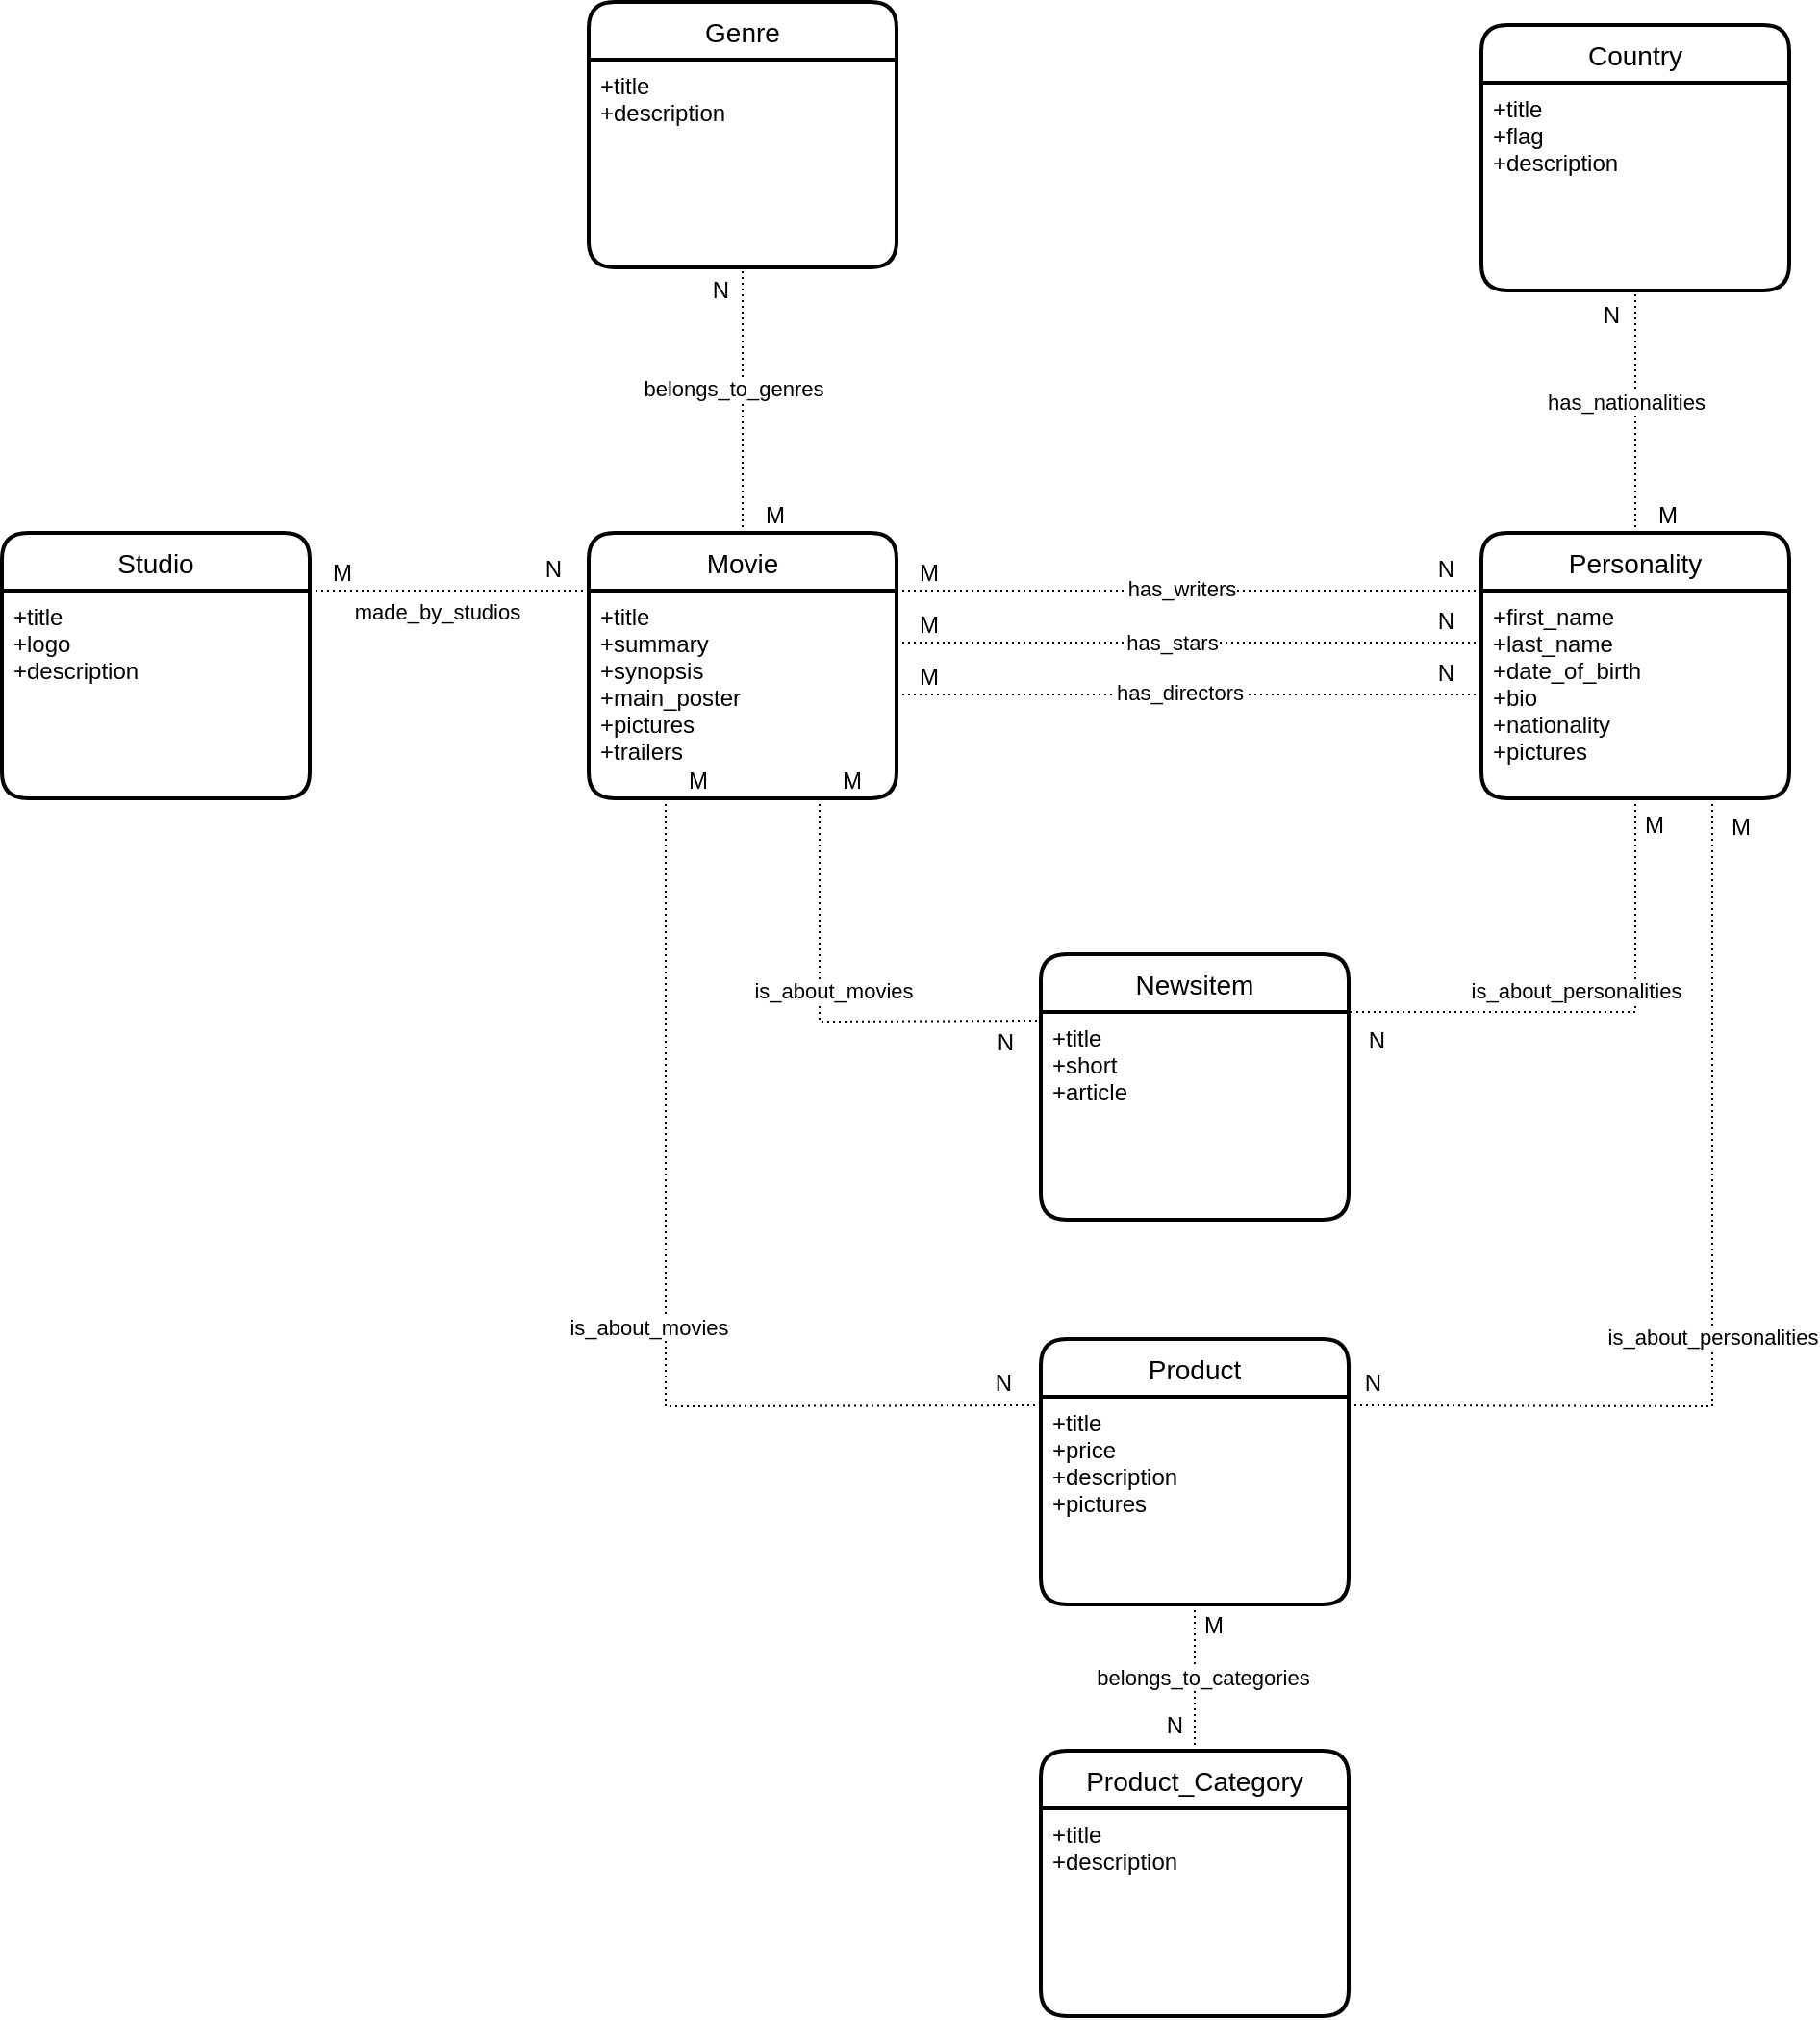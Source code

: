 <mxfile version="14.9.8" type="github"><diagram id="0bdIZfNtA4d8LaBE0oMZ" name="Page-1"><mxGraphModel dx="2462" dy="1122" grid="0" gridSize="10" guides="1" tooltips="1" connect="1" arrows="1" fold="1" page="0" pageScale="1" pageWidth="850" pageHeight="1100" math="0" shadow="0"><root><mxCell id="0"/><mxCell id="1" parent="0"/><mxCell id="6As-PiGqnBqaPDX6P0_u-1" value="Movie" style="swimlane;childLayout=stackLayout;horizontal=1;startSize=30;horizontalStack=0;rounded=1;fontSize=14;fontStyle=0;strokeWidth=2;resizeParent=0;resizeLast=1;shadow=0;dashed=0;align=center;" vertex="1" parent="1"><mxGeometry x="240" y="407" width="160" height="138" as="geometry"/></mxCell><mxCell id="6As-PiGqnBqaPDX6P0_u-2" value="+title&#10;+summary&#10;+synopsis&#10;+main_poster&#10;+pictures&#10;+trailers" style="align=left;strokeColor=none;fillColor=none;spacingLeft=4;fontSize=12;verticalAlign=top;resizable=0;rotatable=0;part=1;" vertex="1" parent="6As-PiGqnBqaPDX6P0_u-1"><mxGeometry y="30" width="160" height="108" as="geometry"/></mxCell><mxCell id="6As-PiGqnBqaPDX6P0_u-3" value="Personality" style="swimlane;childLayout=stackLayout;horizontal=1;startSize=30;horizontalStack=0;rounded=1;fontSize=14;fontStyle=0;strokeWidth=2;resizeParent=0;resizeLast=1;shadow=0;dashed=0;align=center;" vertex="1" parent="1"><mxGeometry x="704" y="407" width="160" height="138" as="geometry"/></mxCell><mxCell id="6As-PiGqnBqaPDX6P0_u-4" value="+first_name&#10;+last_name&#10;+date_of_birth&#10;+bio&#10;+nationality&#10;+pictures" style="align=left;strokeColor=none;fillColor=none;spacingLeft=4;fontSize=12;verticalAlign=top;resizable=0;rotatable=0;part=1;" vertex="1" parent="6As-PiGqnBqaPDX6P0_u-3"><mxGeometry y="30" width="160" height="108" as="geometry"/></mxCell><mxCell id="6As-PiGqnBqaPDX6P0_u-5" value="" style="endArrow=none;html=1;rounded=0;dashed=1;dashPattern=1 2;exitX=1;exitY=0;exitDx=0;exitDy=0;entryX=0;entryY=0;entryDx=0;entryDy=0;" edge="1" parent="1" source="6As-PiGqnBqaPDX6P0_u-2" target="6As-PiGqnBqaPDX6P0_u-4"><mxGeometry relative="1" as="geometry"><mxPoint x="473" y="431" as="sourcePoint"/><mxPoint x="633" y="431" as="targetPoint"/></mxGeometry></mxCell><mxCell id="6As-PiGqnBqaPDX6P0_u-6" value="M" style="resizable=0;html=1;align=left;verticalAlign=bottom;" connectable="0" vertex="1" parent="6As-PiGqnBqaPDX6P0_u-5"><mxGeometry x="-1" relative="1" as="geometry"><mxPoint x="10" y="-1" as="offset"/></mxGeometry></mxCell><mxCell id="6As-PiGqnBqaPDX6P0_u-7" value="N" style="resizable=0;html=1;align=right;verticalAlign=bottom;" connectable="0" vertex="1" parent="6As-PiGqnBqaPDX6P0_u-5"><mxGeometry x="1" relative="1" as="geometry"><mxPoint x="-14" y="-3" as="offset"/></mxGeometry></mxCell><mxCell id="6As-PiGqnBqaPDX6P0_u-8" value="has_writers" style="edgeLabel;html=1;align=center;verticalAlign=middle;resizable=0;points=[];" vertex="1" connectable="0" parent="6As-PiGqnBqaPDX6P0_u-5"><mxGeometry x="0.138" relative="1" as="geometry"><mxPoint x="-25" y="-1" as="offset"/></mxGeometry></mxCell><mxCell id="6As-PiGqnBqaPDX6P0_u-9" value="" style="endArrow=none;html=1;rounded=0;dashed=1;dashPattern=1 2;exitX=1;exitY=0.25;exitDx=0;exitDy=0;entryX=0;entryY=0.25;entryDx=0;entryDy=0;" edge="1" parent="1" source="6As-PiGqnBqaPDX6P0_u-2" target="6As-PiGqnBqaPDX6P0_u-4"><mxGeometry relative="1" as="geometry"><mxPoint x="402" y="475.5" as="sourcePoint"/><mxPoint x="706" y="475.5" as="targetPoint"/></mxGeometry></mxCell><mxCell id="6As-PiGqnBqaPDX6P0_u-10" value="M" style="resizable=0;html=1;align=left;verticalAlign=bottom;" connectable="0" vertex="1" parent="6As-PiGqnBqaPDX6P0_u-9"><mxGeometry x="-1" relative="1" as="geometry"><mxPoint x="10" y="-1" as="offset"/></mxGeometry></mxCell><mxCell id="6As-PiGqnBqaPDX6P0_u-11" value="N" style="resizable=0;html=1;align=right;verticalAlign=bottom;" connectable="0" vertex="1" parent="6As-PiGqnBqaPDX6P0_u-9"><mxGeometry x="1" relative="1" as="geometry"><mxPoint x="-14" y="-3" as="offset"/></mxGeometry></mxCell><mxCell id="6As-PiGqnBqaPDX6P0_u-12" value="has_stars" style="edgeLabel;html=1;align=center;verticalAlign=middle;resizable=0;points=[];" vertex="1" connectable="0" parent="6As-PiGqnBqaPDX6P0_u-9"><mxGeometry x="0.138" relative="1" as="geometry"><mxPoint x="-30" as="offset"/></mxGeometry></mxCell><mxCell id="6As-PiGqnBqaPDX6P0_u-15" value="" style="endArrow=none;html=1;rounded=0;dashed=1;dashPattern=1 2;exitX=1;exitY=0.5;exitDx=0;exitDy=0;entryX=0;entryY=0.5;entryDx=0;entryDy=0;" edge="1" parent="1" source="6As-PiGqnBqaPDX6P0_u-2" target="6As-PiGqnBqaPDX6P0_u-4"><mxGeometry relative="1" as="geometry"><mxPoint x="405" y="506" as="sourcePoint"/><mxPoint x="709" y="506" as="targetPoint"/></mxGeometry></mxCell><mxCell id="6As-PiGqnBqaPDX6P0_u-16" value="M" style="resizable=0;html=1;align=left;verticalAlign=bottom;" connectable="0" vertex="1" parent="6As-PiGqnBqaPDX6P0_u-15"><mxGeometry x="-1" relative="1" as="geometry"><mxPoint x="10" y="-1" as="offset"/></mxGeometry></mxCell><mxCell id="6As-PiGqnBqaPDX6P0_u-17" value="N" style="resizable=0;html=1;align=right;verticalAlign=bottom;" connectable="0" vertex="1" parent="6As-PiGqnBqaPDX6P0_u-15"><mxGeometry x="1" relative="1" as="geometry"><mxPoint x="-14" y="-3" as="offset"/></mxGeometry></mxCell><mxCell id="6As-PiGqnBqaPDX6P0_u-18" value="has_directors" style="edgeLabel;html=1;align=center;verticalAlign=middle;resizable=0;points=[];" vertex="1" connectable="0" parent="6As-PiGqnBqaPDX6P0_u-15"><mxGeometry x="0.138" relative="1" as="geometry"><mxPoint x="-26" y="-1" as="offset"/></mxGeometry></mxCell><mxCell id="6As-PiGqnBqaPDX6P0_u-19" value="Country" style="swimlane;childLayout=stackLayout;horizontal=1;startSize=30;horizontalStack=0;rounded=1;fontSize=14;fontStyle=0;strokeWidth=2;resizeParent=0;resizeLast=1;shadow=0;dashed=0;align=center;" vertex="1" parent="1"><mxGeometry x="704" y="143" width="160" height="138" as="geometry"/></mxCell><mxCell id="6As-PiGqnBqaPDX6P0_u-20" value="+title&#10;+flag&#10;+description" style="align=left;strokeColor=none;fillColor=none;spacingLeft=4;fontSize=12;verticalAlign=top;resizable=0;rotatable=0;part=1;" vertex="1" parent="6As-PiGqnBqaPDX6P0_u-19"><mxGeometry y="30" width="160" height="108" as="geometry"/></mxCell><mxCell id="6As-PiGqnBqaPDX6P0_u-21" value="Genre" style="swimlane;childLayout=stackLayout;horizontal=1;startSize=30;horizontalStack=0;rounded=1;fontSize=14;fontStyle=0;strokeWidth=2;resizeParent=0;resizeLast=1;shadow=0;dashed=0;align=center;" vertex="1" parent="1"><mxGeometry x="240" y="131" width="160" height="138" as="geometry"/></mxCell><mxCell id="6As-PiGqnBqaPDX6P0_u-22" value="+title&#10;+description" style="align=left;strokeColor=none;fillColor=none;spacingLeft=4;fontSize=12;verticalAlign=top;resizable=0;rotatable=0;part=1;" vertex="1" parent="6As-PiGqnBqaPDX6P0_u-21"><mxGeometry y="30" width="160" height="108" as="geometry"/></mxCell><mxCell id="6As-PiGqnBqaPDX6P0_u-23" value="" style="endArrow=none;html=1;rounded=0;dashed=1;dashPattern=1 2;exitX=0.5;exitY=0;exitDx=0;exitDy=0;entryX=0.5;entryY=1;entryDx=0;entryDy=0;" edge="1" parent="1" source="6As-PiGqnBqaPDX6P0_u-1" target="6As-PiGqnBqaPDX6P0_u-22"><mxGeometry relative="1" as="geometry"><mxPoint x="410" y="447" as="sourcePoint"/><mxPoint x="714" y="447" as="targetPoint"/></mxGeometry></mxCell><mxCell id="6As-PiGqnBqaPDX6P0_u-24" value="M" style="resizable=0;html=1;align=left;verticalAlign=bottom;" connectable="0" vertex="1" parent="6As-PiGqnBqaPDX6P0_u-23"><mxGeometry x="-1" relative="1" as="geometry"><mxPoint x="10" y="-1" as="offset"/></mxGeometry></mxCell><mxCell id="6As-PiGqnBqaPDX6P0_u-25" value="N" style="resizable=0;html=1;align=right;verticalAlign=bottom;" connectable="0" vertex="1" parent="6As-PiGqnBqaPDX6P0_u-23"><mxGeometry x="1" relative="1" as="geometry"><mxPoint x="-7" y="20" as="offset"/></mxGeometry></mxCell><mxCell id="6As-PiGqnBqaPDX6P0_u-26" value="belongs_to_genres" style="edgeLabel;html=1;align=center;verticalAlign=middle;resizable=0;points=[];" vertex="1" connectable="0" parent="6As-PiGqnBqaPDX6P0_u-23"><mxGeometry x="0.138" relative="1" as="geometry"><mxPoint x="-5" y="3" as="offset"/></mxGeometry></mxCell><mxCell id="6As-PiGqnBqaPDX6P0_u-27" value="Newsitem" style="swimlane;childLayout=stackLayout;horizontal=1;startSize=30;horizontalStack=0;rounded=1;fontSize=14;fontStyle=0;strokeWidth=2;resizeParent=0;resizeLast=1;shadow=0;dashed=0;align=center;" vertex="1" parent="1"><mxGeometry x="475" y="626" width="160" height="138" as="geometry"/></mxCell><mxCell id="6As-PiGqnBqaPDX6P0_u-28" value="+title&#10;+short&#10;+article" style="align=left;strokeColor=none;fillColor=none;spacingLeft=4;fontSize=12;verticalAlign=top;resizable=0;rotatable=0;part=1;" vertex="1" parent="6As-PiGqnBqaPDX6P0_u-27"><mxGeometry y="30" width="160" height="108" as="geometry"/></mxCell><mxCell id="6As-PiGqnBqaPDX6P0_u-29" value="" style="endArrow=none;html=1;rounded=0;dashed=1;dashPattern=1 2;exitX=0.75;exitY=1;exitDx=0;exitDy=0;entryX=0;entryY=0.25;entryDx=0;entryDy=0;" edge="1" parent="1" source="6As-PiGqnBqaPDX6P0_u-2" target="6As-PiGqnBqaPDX6P0_u-27"><mxGeometry relative="1" as="geometry"><mxPoint x="410" y="447" as="sourcePoint"/><mxPoint x="714" y="447" as="targetPoint"/><Array as="points"><mxPoint x="360" y="661"/></Array></mxGeometry></mxCell><mxCell id="6As-PiGqnBqaPDX6P0_u-30" value="M" style="resizable=0;html=1;align=left;verticalAlign=bottom;" connectable="0" vertex="1" parent="6As-PiGqnBqaPDX6P0_u-29"><mxGeometry x="-1" relative="1" as="geometry"><mxPoint x="10" y="-1" as="offset"/></mxGeometry></mxCell><mxCell id="6As-PiGqnBqaPDX6P0_u-31" value="N" style="resizable=0;html=1;align=right;verticalAlign=bottom;" connectable="0" vertex="1" parent="6As-PiGqnBqaPDX6P0_u-29"><mxGeometry x="1" relative="1" as="geometry"><mxPoint x="-13" y="20" as="offset"/></mxGeometry></mxCell><mxCell id="6As-PiGqnBqaPDX6P0_u-32" value="is_about_movies" style="edgeLabel;html=1;align=center;verticalAlign=middle;resizable=0;points=[];" vertex="1" connectable="0" parent="6As-PiGqnBqaPDX6P0_u-29"><mxGeometry x="0.138" relative="1" as="geometry"><mxPoint x="-9" y="-16" as="offset"/></mxGeometry></mxCell><mxCell id="6As-PiGqnBqaPDX6P0_u-33" value="" style="endArrow=none;html=1;rounded=0;dashed=1;dashPattern=1 2;exitX=0.5;exitY=1;exitDx=0;exitDy=0;entryX=1;entryY=0;entryDx=0;entryDy=0;" edge="1" parent="1" source="6As-PiGqnBqaPDX6P0_u-4" target="6As-PiGqnBqaPDX6P0_u-28"><mxGeometry relative="1" as="geometry"><mxPoint x="330" y="555" as="sourcePoint"/><mxPoint x="485" y="720" as="targetPoint"/><Array as="points"><mxPoint x="784" y="656"/></Array></mxGeometry></mxCell><mxCell id="6As-PiGqnBqaPDX6P0_u-34" value="M" style="resizable=0;html=1;align=left;verticalAlign=bottom;" connectable="0" vertex="1" parent="6As-PiGqnBqaPDX6P0_u-33"><mxGeometry x="-1" relative="1" as="geometry"><mxPoint x="3" y="22" as="offset"/></mxGeometry></mxCell><mxCell id="6As-PiGqnBqaPDX6P0_u-35" value="N" style="resizable=0;html=1;align=right;verticalAlign=bottom;" connectable="0" vertex="1" parent="6As-PiGqnBqaPDX6P0_u-33"><mxGeometry x="1" relative="1" as="geometry"><mxPoint x="19" y="23" as="offset"/></mxGeometry></mxCell><mxCell id="6As-PiGqnBqaPDX6P0_u-36" value="is_about_personalities" style="edgeLabel;html=1;align=center;verticalAlign=middle;resizable=0;points=[];" vertex="1" connectable="0" parent="6As-PiGqnBqaPDX6P0_u-33"><mxGeometry x="0.138" relative="1" as="geometry"><mxPoint x="6" y="-11" as="offset"/></mxGeometry></mxCell><mxCell id="6As-PiGqnBqaPDX6P0_u-38" value="" style="endArrow=none;html=1;rounded=0;dashed=1;dashPattern=1 2;entryX=0.5;entryY=1;entryDx=0;entryDy=0;" edge="1" parent="1" source="6As-PiGqnBqaPDX6P0_u-3" target="6As-PiGqnBqaPDX6P0_u-20"><mxGeometry relative="1" as="geometry"><mxPoint x="330" y="417" as="sourcePoint"/><mxPoint x="330" y="279" as="targetPoint"/></mxGeometry></mxCell><mxCell id="6As-PiGqnBqaPDX6P0_u-39" value="M" style="resizable=0;html=1;align=left;verticalAlign=bottom;" connectable="0" vertex="1" parent="6As-PiGqnBqaPDX6P0_u-38"><mxGeometry x="-1" relative="1" as="geometry"><mxPoint x="10" y="-1" as="offset"/></mxGeometry></mxCell><mxCell id="6As-PiGqnBqaPDX6P0_u-40" value="N" style="resizable=0;html=1;align=right;verticalAlign=bottom;" connectable="0" vertex="1" parent="6As-PiGqnBqaPDX6P0_u-38"><mxGeometry x="1" relative="1" as="geometry"><mxPoint x="-8" y="21" as="offset"/></mxGeometry></mxCell><mxCell id="6As-PiGqnBqaPDX6P0_u-41" value="has_nationalities" style="edgeLabel;html=1;align=center;verticalAlign=middle;resizable=0;points=[];" vertex="1" connectable="0" parent="6As-PiGqnBqaPDX6P0_u-38"><mxGeometry x="0.138" relative="1" as="geometry"><mxPoint x="-5" y="3" as="offset"/></mxGeometry></mxCell><mxCell id="6As-PiGqnBqaPDX6P0_u-42" value="Product" style="swimlane;childLayout=stackLayout;horizontal=1;startSize=30;horizontalStack=0;rounded=1;fontSize=14;fontStyle=0;strokeWidth=2;resizeParent=0;resizeLast=1;shadow=0;dashed=0;align=center;" vertex="1" parent="1"><mxGeometry x="475" y="826" width="160" height="138" as="geometry"/></mxCell><mxCell id="6As-PiGqnBqaPDX6P0_u-43" value="+title&#10;+price&#10;+description&#10;+pictures" style="align=left;strokeColor=none;fillColor=none;spacingLeft=4;fontSize=12;verticalAlign=top;resizable=0;rotatable=0;part=1;" vertex="1" parent="6As-PiGqnBqaPDX6P0_u-42"><mxGeometry y="30" width="160" height="108" as="geometry"/></mxCell><mxCell id="6As-PiGqnBqaPDX6P0_u-44" value="Product_Category" style="swimlane;childLayout=stackLayout;horizontal=1;startSize=30;horizontalStack=0;rounded=1;fontSize=14;fontStyle=0;strokeWidth=2;resizeParent=0;resizeLast=1;shadow=0;dashed=0;align=center;" vertex="1" parent="1"><mxGeometry x="475" y="1040" width="160" height="138" as="geometry"/></mxCell><mxCell id="6As-PiGqnBqaPDX6P0_u-45" value="+title&#10;+description" style="align=left;strokeColor=none;fillColor=none;spacingLeft=4;fontSize=12;verticalAlign=top;resizable=0;rotatable=0;part=1;" vertex="1" parent="6As-PiGqnBqaPDX6P0_u-44"><mxGeometry y="30" width="160" height="108" as="geometry"/></mxCell><mxCell id="6As-PiGqnBqaPDX6P0_u-46" value="" style="endArrow=none;html=1;rounded=0;dashed=1;dashPattern=1 2;exitX=0.5;exitY=1;exitDx=0;exitDy=0;entryX=0.5;entryY=0;entryDx=0;entryDy=0;" edge="1" parent="1" source="6As-PiGqnBqaPDX6P0_u-43" target="6As-PiGqnBqaPDX6P0_u-44"><mxGeometry relative="1" as="geometry"><mxPoint x="410" y="447" as="sourcePoint"/><mxPoint x="714" y="447" as="targetPoint"/></mxGeometry></mxCell><mxCell id="6As-PiGqnBqaPDX6P0_u-47" value="M" style="resizable=0;html=1;align=left;verticalAlign=bottom;" connectable="0" vertex="1" parent="6As-PiGqnBqaPDX6P0_u-46"><mxGeometry x="-1" relative="1" as="geometry"><mxPoint x="3" y="19" as="offset"/></mxGeometry></mxCell><mxCell id="6As-PiGqnBqaPDX6P0_u-48" value="N" style="resizable=0;html=1;align=right;verticalAlign=bottom;" connectable="0" vertex="1" parent="6As-PiGqnBqaPDX6P0_u-46"><mxGeometry x="1" relative="1" as="geometry"><mxPoint x="-6" y="-5" as="offset"/></mxGeometry></mxCell><mxCell id="6As-PiGqnBqaPDX6P0_u-49" value="belongs_to_categories" style="edgeLabel;html=1;align=center;verticalAlign=middle;resizable=0;points=[];" vertex="1" connectable="0" parent="6As-PiGqnBqaPDX6P0_u-46"><mxGeometry x="0.138" relative="1" as="geometry"><mxPoint x="4" y="-5" as="offset"/></mxGeometry></mxCell><mxCell id="6As-PiGqnBqaPDX6P0_u-51" value="" style="endArrow=none;html=1;rounded=0;dashed=1;dashPattern=1 2;exitX=0.25;exitY=1;exitDx=0;exitDy=0;entryX=0;entryY=0.25;entryDx=0;entryDy=0;" edge="1" parent="1" source="6As-PiGqnBqaPDX6P0_u-2" target="6As-PiGqnBqaPDX6P0_u-42"><mxGeometry relative="1" as="geometry"><mxPoint x="330" y="555" as="sourcePoint"/><mxPoint x="485" y="670.5" as="targetPoint"/><Array as="points"><mxPoint x="280" y="861"/></Array></mxGeometry></mxCell><mxCell id="6As-PiGqnBqaPDX6P0_u-52" value="M" style="resizable=0;html=1;align=left;verticalAlign=bottom;" connectable="0" vertex="1" parent="6As-PiGqnBqaPDX6P0_u-51"><mxGeometry x="-1" relative="1" as="geometry"><mxPoint x="10" y="-1" as="offset"/></mxGeometry></mxCell><mxCell id="6As-PiGqnBqaPDX6P0_u-53" value="N" style="resizable=0;html=1;align=right;verticalAlign=bottom;" connectable="0" vertex="1" parent="6As-PiGqnBqaPDX6P0_u-51"><mxGeometry x="1" relative="1" as="geometry"><mxPoint x="-14" y="-3" as="offset"/></mxGeometry></mxCell><mxCell id="6As-PiGqnBqaPDX6P0_u-54" value="is_about_movies" style="edgeLabel;html=1;align=center;verticalAlign=middle;resizable=0;points=[];" vertex="1" connectable="0" parent="6As-PiGqnBqaPDX6P0_u-51"><mxGeometry x="0.138" relative="1" as="geometry"><mxPoint x="-9" y="-16" as="offset"/></mxGeometry></mxCell><mxCell id="6As-PiGqnBqaPDX6P0_u-55" value="" style="endArrow=none;html=1;rounded=0;dashed=1;dashPattern=1 2;exitX=0.75;exitY=1;exitDx=0;exitDy=0;entryX=1;entryY=0.25;entryDx=0;entryDy=0;" edge="1" parent="1" source="6As-PiGqnBqaPDX6P0_u-4" target="6As-PiGqnBqaPDX6P0_u-42"><mxGeometry relative="1" as="geometry"><mxPoint x="794" y="555" as="sourcePoint"/><mxPoint x="645" y="666" as="targetPoint"/><Array as="points"><mxPoint x="824" y="861"/></Array></mxGeometry></mxCell><mxCell id="6As-PiGqnBqaPDX6P0_u-56" value="M" style="resizable=0;html=1;align=left;verticalAlign=bottom;" connectable="0" vertex="1" parent="6As-PiGqnBqaPDX6P0_u-55"><mxGeometry x="-1" relative="1" as="geometry"><mxPoint x="8" y="23" as="offset"/></mxGeometry></mxCell><mxCell id="6As-PiGqnBqaPDX6P0_u-57" value="N" style="resizable=0;html=1;align=right;verticalAlign=bottom;" connectable="0" vertex="1" parent="6As-PiGqnBqaPDX6P0_u-55"><mxGeometry x="1" relative="1" as="geometry"><mxPoint x="17" y="-3" as="offset"/></mxGeometry></mxCell><mxCell id="6As-PiGqnBqaPDX6P0_u-58" value="is_about_personalities" style="edgeLabel;html=1;align=center;verticalAlign=middle;resizable=0;points=[];" vertex="1" connectable="0" parent="6As-PiGqnBqaPDX6P0_u-55"><mxGeometry x="0.138" relative="1" as="geometry"><mxPoint y="-8" as="offset"/></mxGeometry></mxCell><mxCell id="6As-PiGqnBqaPDX6P0_u-59" value="Studio" style="swimlane;childLayout=stackLayout;horizontal=1;startSize=30;horizontalStack=0;rounded=1;fontSize=14;fontStyle=0;strokeWidth=2;resizeParent=0;resizeLast=1;shadow=0;dashed=0;align=center;" vertex="1" parent="1"><mxGeometry x="-65" y="407" width="160" height="138" as="geometry"/></mxCell><mxCell id="6As-PiGqnBqaPDX6P0_u-60" value="+title&#10;+logo&#10;+description" style="align=left;strokeColor=none;fillColor=none;spacingLeft=4;fontSize=12;verticalAlign=top;resizable=0;rotatable=0;part=1;" vertex="1" parent="6As-PiGqnBqaPDX6P0_u-59"><mxGeometry y="30" width="160" height="108" as="geometry"/></mxCell><mxCell id="6As-PiGqnBqaPDX6P0_u-61" value="" style="endArrow=none;html=1;rounded=0;dashed=1;dashPattern=1 2;exitX=1;exitY=0;exitDx=0;exitDy=0;entryX=0;entryY=0;entryDx=0;entryDy=0;" edge="1" parent="1" source="6As-PiGqnBqaPDX6P0_u-60" target="6As-PiGqnBqaPDX6P0_u-2"><mxGeometry relative="1" as="geometry"><mxPoint x="410" y="447" as="sourcePoint"/><mxPoint x="714" y="447" as="targetPoint"/><Array as="points"><mxPoint x="165" y="437"/></Array></mxGeometry></mxCell><mxCell id="6As-PiGqnBqaPDX6P0_u-62" value="M" style="resizable=0;html=1;align=left;verticalAlign=bottom;" connectable="0" vertex="1" parent="6As-PiGqnBqaPDX6P0_u-61"><mxGeometry x="-1" relative="1" as="geometry"><mxPoint x="10" y="-1" as="offset"/></mxGeometry></mxCell><mxCell id="6As-PiGqnBqaPDX6P0_u-63" value="N" style="resizable=0;html=1;align=right;verticalAlign=bottom;" connectable="0" vertex="1" parent="6As-PiGqnBqaPDX6P0_u-61"><mxGeometry x="1" relative="1" as="geometry"><mxPoint x="-14" y="-3" as="offset"/></mxGeometry></mxCell><mxCell id="6As-PiGqnBqaPDX6P0_u-64" value="made_by_studios" style="edgeLabel;html=1;align=center;verticalAlign=middle;resizable=0;points=[];" vertex="1" connectable="0" parent="6As-PiGqnBqaPDX6P0_u-61"><mxGeometry x="0.138" relative="1" as="geometry"><mxPoint x="-17" y="11" as="offset"/></mxGeometry></mxCell></root></mxGraphModel></diagram></mxfile>